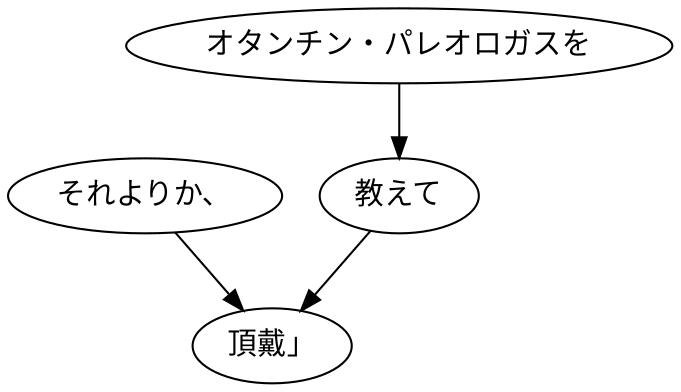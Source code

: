 digraph graph2951 {
	node0 [label="それよりか、"];
	node1 [label="オタンチン・パレオロガスを"];
	node2 [label="教えて"];
	node3 [label="頂戴」"];
	node0 -> node3;
	node1 -> node2;
	node2 -> node3;
}
